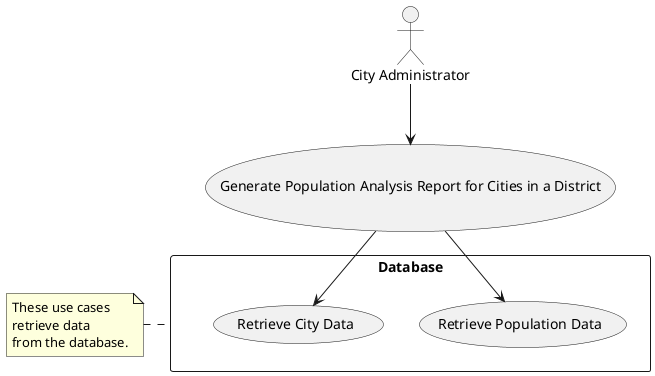 @startuml City_Administration_System

usecase UC21 as "Generate Population Analysis Report for Cities in a District"

actor "City Administrator" as Administrator

rectangle Database {
    usecase "Retrieve Population Data" as RetrievePopulationData
    usecase "Retrieve City Data" as RetrieveCityData
}

Administrator --> UC21
UC21 --> RetrievePopulationData
UC21 --> RetrieveCityData

note left of Database : These use cases\nretrieve data\nfrom the database.
@enduml
